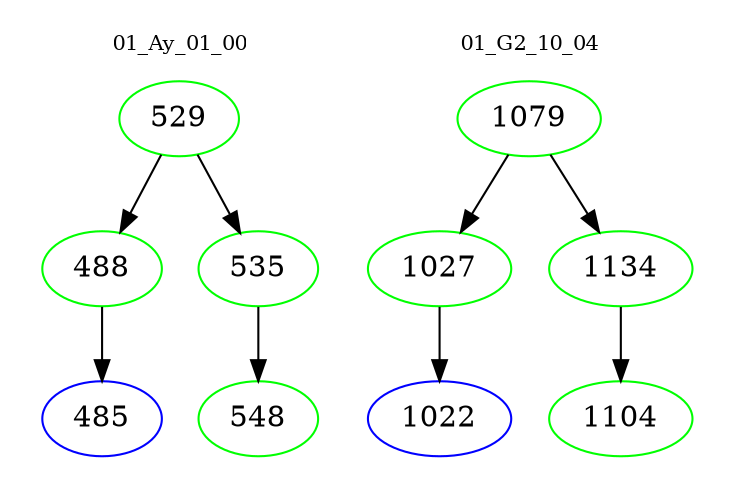 digraph{
subgraph cluster_0 {
color = white
label = "01_Ay_01_00";
fontsize=10;
T0_529 [label="529", color="green"]
T0_529 -> T0_488 [color="black"]
T0_488 [label="488", color="green"]
T0_488 -> T0_485 [color="black"]
T0_485 [label="485", color="blue"]
T0_529 -> T0_535 [color="black"]
T0_535 [label="535", color="green"]
T0_535 -> T0_548 [color="black"]
T0_548 [label="548", color="green"]
}
subgraph cluster_1 {
color = white
label = "01_G2_10_04";
fontsize=10;
T1_1079 [label="1079", color="green"]
T1_1079 -> T1_1027 [color="black"]
T1_1027 [label="1027", color="green"]
T1_1027 -> T1_1022 [color="black"]
T1_1022 [label="1022", color="blue"]
T1_1079 -> T1_1134 [color="black"]
T1_1134 [label="1134", color="green"]
T1_1134 -> T1_1104 [color="black"]
T1_1104 [label="1104", color="green"]
}
}
